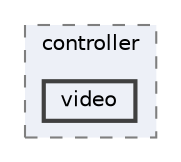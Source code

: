 digraph "/Users/coutinho/feup/2ano/LCOM/MINIX-LCOM/shared/g3/proj/src/controller/video"
{
 // LATEX_PDF_SIZE
  bgcolor="transparent";
  edge [fontname=Helvetica,fontsize=10,labelfontname=Helvetica,labelfontsize=10];
  node [fontname=Helvetica,fontsize=10,shape=box,height=0.2,width=0.4];
  compound=true
  subgraph clusterdir_12920566bbdbee817c2a259f36e3f878 {
    graph [ bgcolor="#edf0f7", pencolor="grey50", label="controller", fontname=Helvetica,fontsize=10 style="filled,dashed", URL="dir_12920566bbdbee817c2a259f36e3f878.html",tooltip=""]
  dir_246ddc557d85f5b14a6131a5a604e078 [label="video", fillcolor="#edf0f7", color="grey25", style="filled,bold", URL="dir_246ddc557d85f5b14a6131a5a604e078.html",tooltip=""];
  }
}
